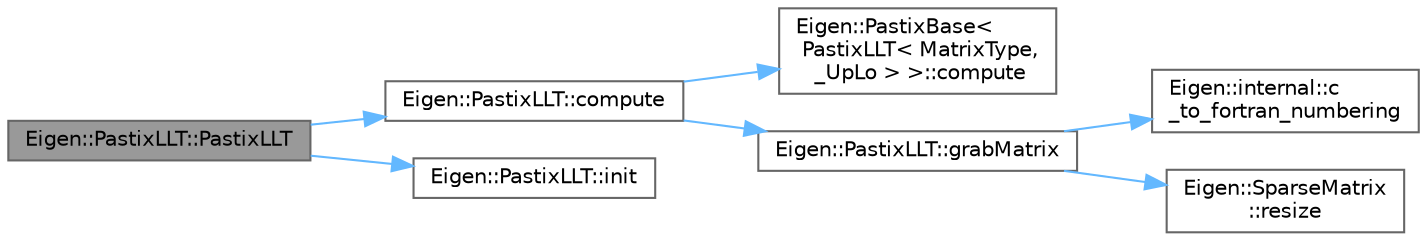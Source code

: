 digraph "Eigen::PastixLLT::PastixLLT"
{
 // LATEX_PDF_SIZE
  bgcolor="transparent";
  edge [fontname=Helvetica,fontsize=10,labelfontname=Helvetica,labelfontsize=10];
  node [fontname=Helvetica,fontsize=10,shape=box,height=0.2,width=0.4];
  rankdir="LR";
  Node1 [id="Node000001",label="Eigen::PastixLLT::PastixLLT",height=0.2,width=0.4,color="gray40", fillcolor="grey60", style="filled", fontcolor="black",tooltip=" "];
  Node1 -> Node2 [id="edge1_Node000001_Node000002",color="steelblue1",style="solid",tooltip=" "];
  Node2 [id="Node000002",label="Eigen::PastixLLT::compute",height=0.2,width=0.4,color="grey40", fillcolor="white", style="filled",URL="$class_eigen_1_1_pastix_l_l_t.html#a54fcdef53903851e2d8113a6ed330b5c",tooltip=" "];
  Node2 -> Node3 [id="edge2_Node000002_Node000003",color="steelblue1",style="solid",tooltip=" "];
  Node3 [id="Node000003",label="Eigen::PastixBase\<\l PastixLLT\< MatrixType,\l _UpLo \> \>::compute",height=0.2,width=0.4,color="grey40", fillcolor="white", style="filled",URL="$class_eigen_1_1_pastix_base.html#a4173afa8a88aec8f1346372b2de71af9",tooltip=" "];
  Node2 -> Node4 [id="edge3_Node000002_Node000004",color="steelblue1",style="solid",tooltip=" "];
  Node4 [id="Node000004",label="Eigen::PastixLLT::grabMatrix",height=0.2,width=0.4,color="grey40", fillcolor="white", style="filled",URL="$class_eigen_1_1_pastix_l_l_t.html#a90eb65cc498437ca71bcc65ad1645ed6",tooltip=" "];
  Node4 -> Node5 [id="edge4_Node000004_Node000005",color="steelblue1",style="solid",tooltip=" "];
  Node5 [id="Node000005",label="Eigen::internal::c\l_to_fortran_numbering",height=0.2,width=0.4,color="grey40", fillcolor="white", style="filled",URL="$namespace_eigen_1_1internal.html#a3b77815ecf2fc57f2aedb98843ee27ca",tooltip=" "];
  Node4 -> Node6 [id="edge5_Node000004_Node000006",color="steelblue1",style="solid",tooltip=" "];
  Node6 [id="Node000006",label="Eigen::SparseMatrix\l::resize",height=0.2,width=0.4,color="grey40", fillcolor="white", style="filled",URL="$class_eigen_1_1_sparse_matrix.html#af88551f30202341b7cc24cfadabdec5c",tooltip=" "];
  Node1 -> Node7 [id="edge6_Node000001_Node000007",color="steelblue1",style="solid",tooltip=" "];
  Node7 [id="Node000007",label="Eigen::PastixLLT::init",height=0.2,width=0.4,color="grey40", fillcolor="white", style="filled",URL="$class_eigen_1_1_pastix_l_l_t.html#a496c7de2b4ea6665e1018fd475502a88",tooltip=" "];
}
